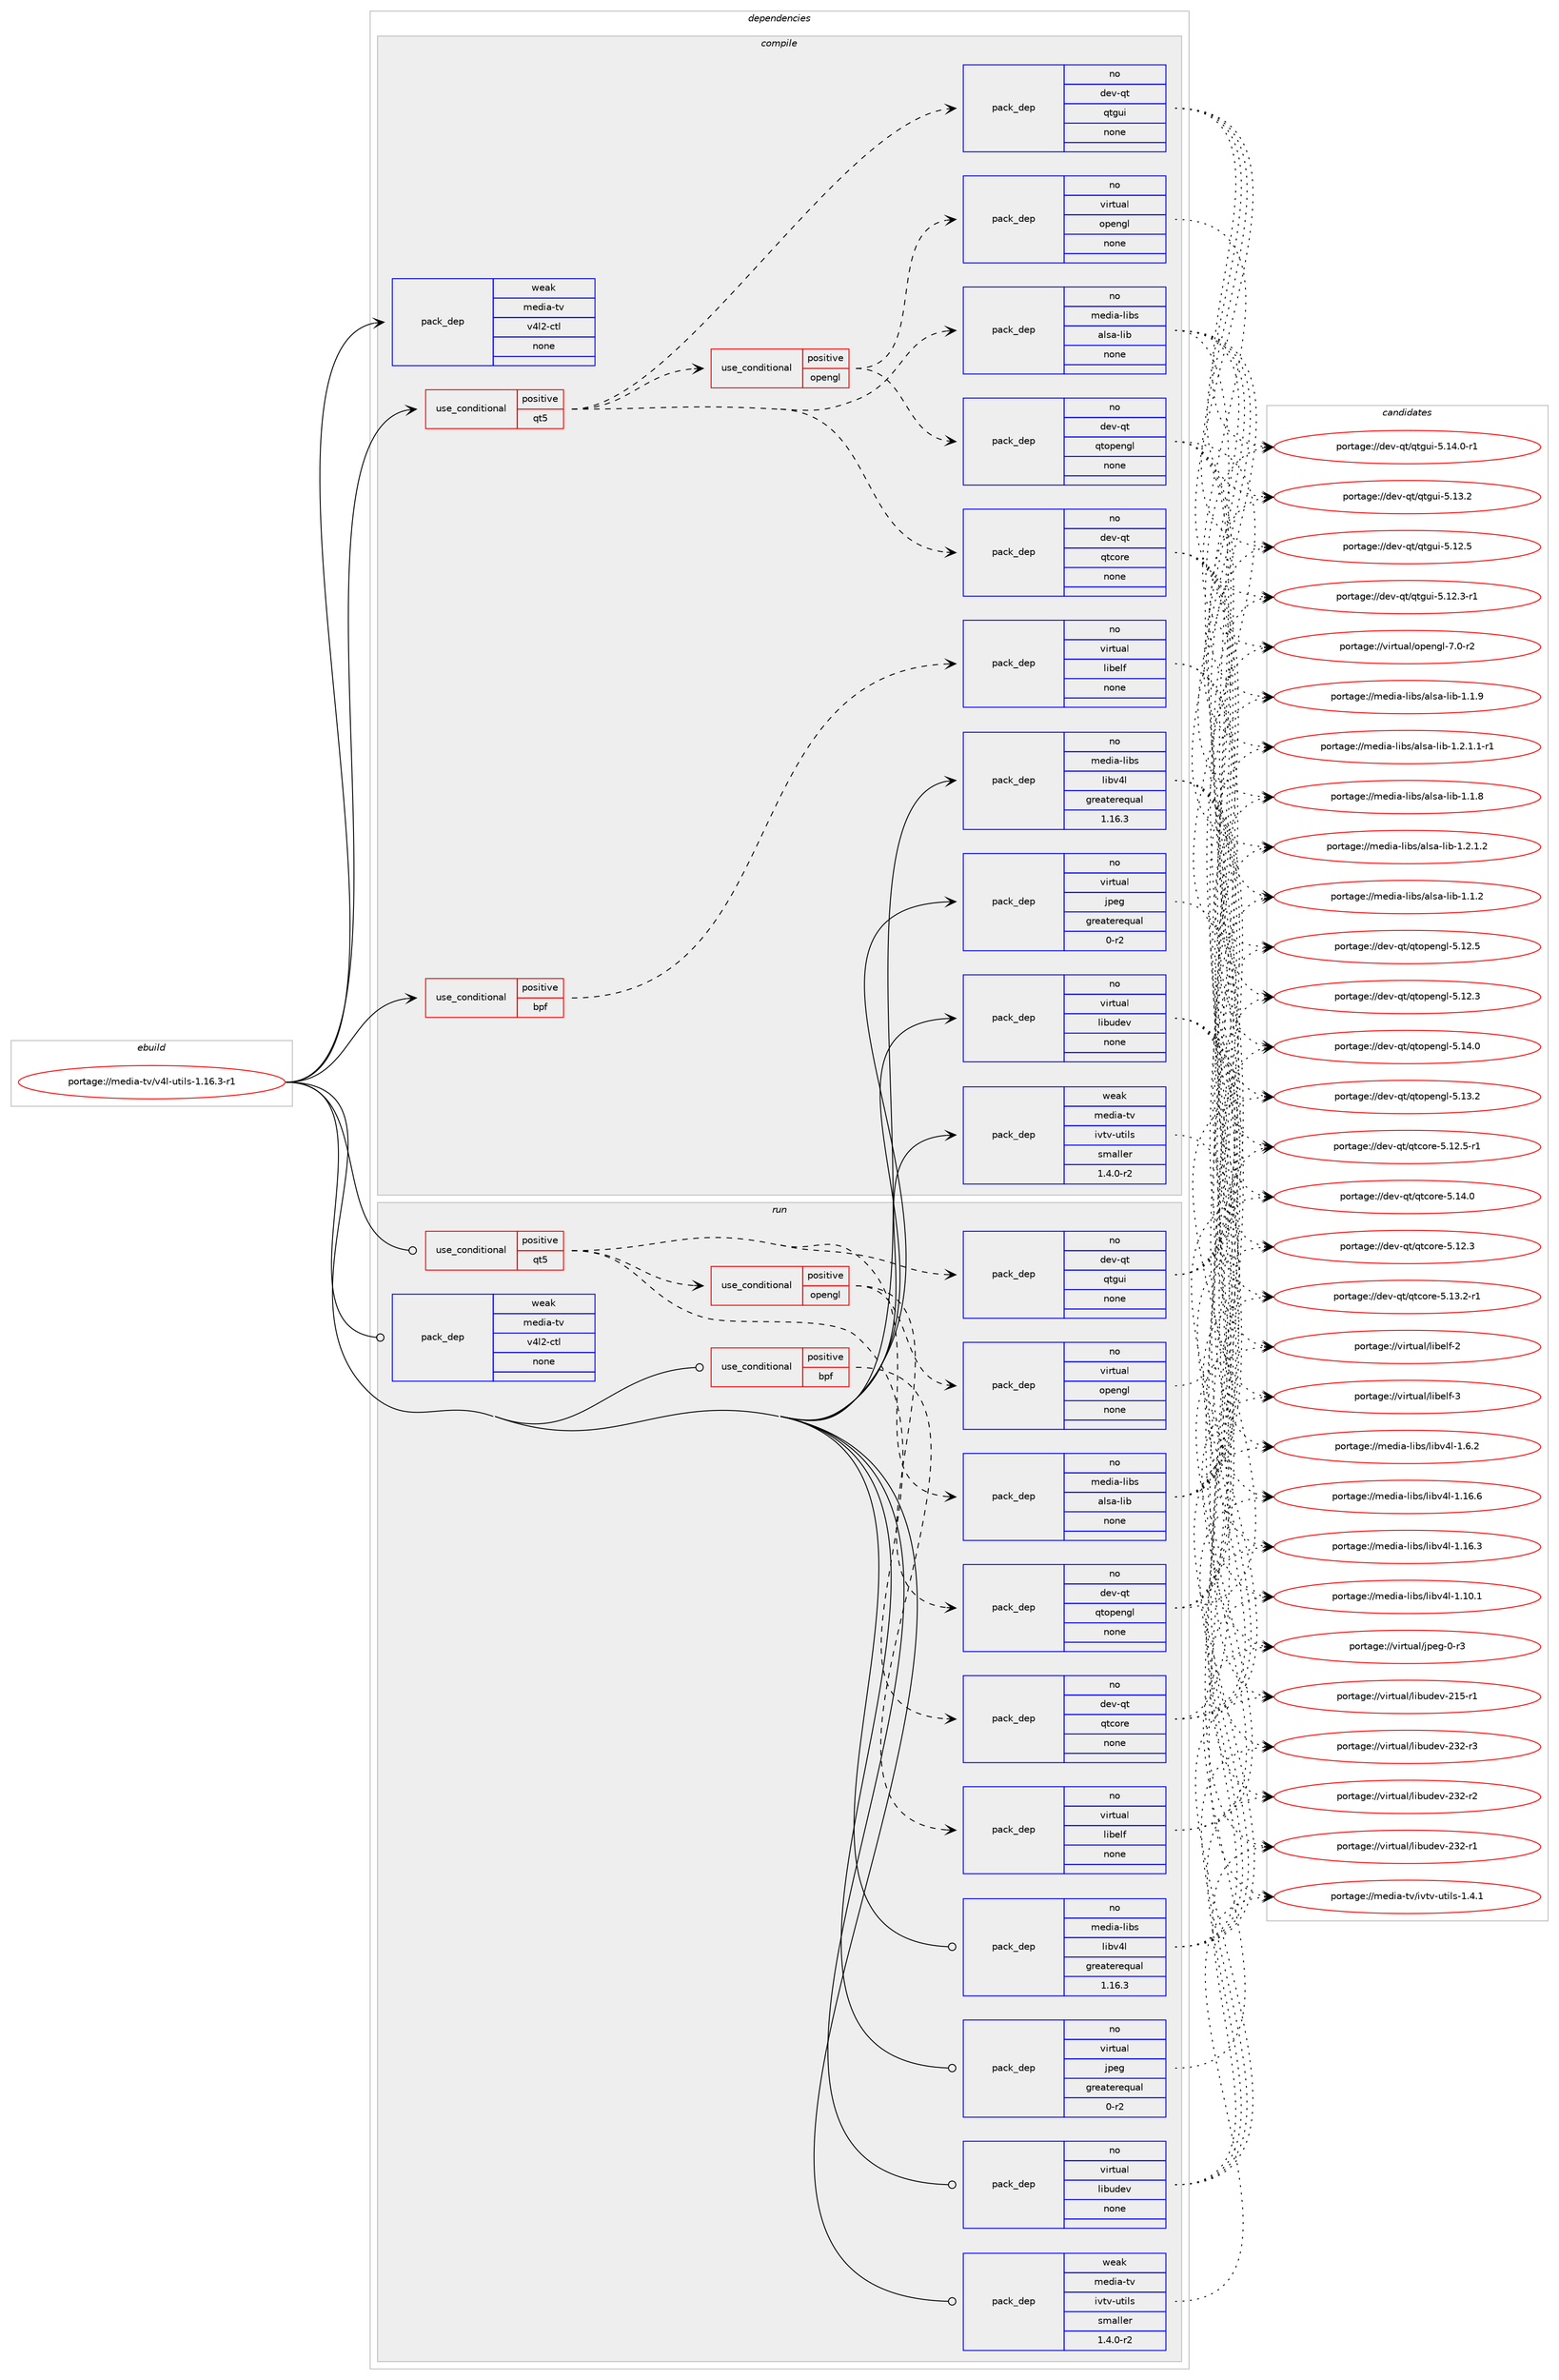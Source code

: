 digraph prolog {

# *************
# Graph options
# *************

newrank=true;
concentrate=true;
compound=true;
graph [rankdir=LR,fontname=Helvetica,fontsize=10,ranksep=1.5];#, ranksep=2.5, nodesep=0.2];
edge  [arrowhead=vee];
node  [fontname=Helvetica,fontsize=10];

# **********
# The ebuild
# **********

subgraph cluster_leftcol {
color=gray;
label=<<i>ebuild</i>>;
id [label="portage://media-tv/v4l-utils-1.16.3-r1", color=red, width=4, href="../media-tv/v4l-utils-1.16.3-r1.svg"];
}

# ****************
# The dependencies
# ****************

subgraph cluster_midcol {
color=gray;
label=<<i>dependencies</i>>;
subgraph cluster_compile {
fillcolor="#eeeeee";
style=filled;
label=<<i>compile</i>>;
subgraph cond40722 {
dependency181751 [label=<<TABLE BORDER="0" CELLBORDER="1" CELLSPACING="0" CELLPADDING="4"><TR><TD ROWSPAN="3" CELLPADDING="10">use_conditional</TD></TR><TR><TD>positive</TD></TR><TR><TD>bpf</TD></TR></TABLE>>, shape=none, color=red];
subgraph pack138183 {
dependency181752 [label=<<TABLE BORDER="0" CELLBORDER="1" CELLSPACING="0" CELLPADDING="4" WIDTH="220"><TR><TD ROWSPAN="6" CELLPADDING="30">pack_dep</TD></TR><TR><TD WIDTH="110">no</TD></TR><TR><TD>virtual</TD></TR><TR><TD>libelf</TD></TR><TR><TD>none</TD></TR><TR><TD></TD></TR></TABLE>>, shape=none, color=blue];
}
dependency181751:e -> dependency181752:w [weight=20,style="dashed",arrowhead="vee"];
}
id:e -> dependency181751:w [weight=20,style="solid",arrowhead="vee"];
subgraph cond40723 {
dependency181753 [label=<<TABLE BORDER="0" CELLBORDER="1" CELLSPACING="0" CELLPADDING="4"><TR><TD ROWSPAN="3" CELLPADDING="10">use_conditional</TD></TR><TR><TD>positive</TD></TR><TR><TD>qt5</TD></TR></TABLE>>, shape=none, color=red];
subgraph pack138184 {
dependency181754 [label=<<TABLE BORDER="0" CELLBORDER="1" CELLSPACING="0" CELLPADDING="4" WIDTH="220"><TR><TD ROWSPAN="6" CELLPADDING="30">pack_dep</TD></TR><TR><TD WIDTH="110">no</TD></TR><TR><TD>dev-qt</TD></TR><TR><TD>qtcore</TD></TR><TR><TD>none</TD></TR><TR><TD></TD></TR></TABLE>>, shape=none, color=blue];
}
dependency181753:e -> dependency181754:w [weight=20,style="dashed",arrowhead="vee"];
subgraph pack138185 {
dependency181755 [label=<<TABLE BORDER="0" CELLBORDER="1" CELLSPACING="0" CELLPADDING="4" WIDTH="220"><TR><TD ROWSPAN="6" CELLPADDING="30">pack_dep</TD></TR><TR><TD WIDTH="110">no</TD></TR><TR><TD>dev-qt</TD></TR><TR><TD>qtgui</TD></TR><TR><TD>none</TD></TR><TR><TD></TD></TR></TABLE>>, shape=none, color=blue];
}
dependency181753:e -> dependency181755:w [weight=20,style="dashed",arrowhead="vee"];
subgraph cond40724 {
dependency181756 [label=<<TABLE BORDER="0" CELLBORDER="1" CELLSPACING="0" CELLPADDING="4"><TR><TD ROWSPAN="3" CELLPADDING="10">use_conditional</TD></TR><TR><TD>positive</TD></TR><TR><TD>opengl</TD></TR></TABLE>>, shape=none, color=red];
subgraph pack138186 {
dependency181757 [label=<<TABLE BORDER="0" CELLBORDER="1" CELLSPACING="0" CELLPADDING="4" WIDTH="220"><TR><TD ROWSPAN="6" CELLPADDING="30">pack_dep</TD></TR><TR><TD WIDTH="110">no</TD></TR><TR><TD>dev-qt</TD></TR><TR><TD>qtopengl</TD></TR><TR><TD>none</TD></TR><TR><TD></TD></TR></TABLE>>, shape=none, color=blue];
}
dependency181756:e -> dependency181757:w [weight=20,style="dashed",arrowhead="vee"];
subgraph pack138187 {
dependency181758 [label=<<TABLE BORDER="0" CELLBORDER="1" CELLSPACING="0" CELLPADDING="4" WIDTH="220"><TR><TD ROWSPAN="6" CELLPADDING="30">pack_dep</TD></TR><TR><TD WIDTH="110">no</TD></TR><TR><TD>virtual</TD></TR><TR><TD>opengl</TD></TR><TR><TD>none</TD></TR><TR><TD></TD></TR></TABLE>>, shape=none, color=blue];
}
dependency181756:e -> dependency181758:w [weight=20,style="dashed",arrowhead="vee"];
}
dependency181753:e -> dependency181756:w [weight=20,style="dashed",arrowhead="vee"];
subgraph pack138188 {
dependency181759 [label=<<TABLE BORDER="0" CELLBORDER="1" CELLSPACING="0" CELLPADDING="4" WIDTH="220"><TR><TD ROWSPAN="6" CELLPADDING="30">pack_dep</TD></TR><TR><TD WIDTH="110">no</TD></TR><TR><TD>media-libs</TD></TR><TR><TD>alsa-lib</TD></TR><TR><TD>none</TD></TR><TR><TD></TD></TR></TABLE>>, shape=none, color=blue];
}
dependency181753:e -> dependency181759:w [weight=20,style="dashed",arrowhead="vee"];
}
id:e -> dependency181753:w [weight=20,style="solid",arrowhead="vee"];
subgraph pack138189 {
dependency181760 [label=<<TABLE BORDER="0" CELLBORDER="1" CELLSPACING="0" CELLPADDING="4" WIDTH="220"><TR><TD ROWSPAN="6" CELLPADDING="30">pack_dep</TD></TR><TR><TD WIDTH="110">no</TD></TR><TR><TD>media-libs</TD></TR><TR><TD>libv4l</TD></TR><TR><TD>greaterequal</TD></TR><TR><TD>1.16.3</TD></TR></TABLE>>, shape=none, color=blue];
}
id:e -> dependency181760:w [weight=20,style="solid",arrowhead="vee"];
subgraph pack138190 {
dependency181761 [label=<<TABLE BORDER="0" CELLBORDER="1" CELLSPACING="0" CELLPADDING="4" WIDTH="220"><TR><TD ROWSPAN="6" CELLPADDING="30">pack_dep</TD></TR><TR><TD WIDTH="110">no</TD></TR><TR><TD>virtual</TD></TR><TR><TD>jpeg</TD></TR><TR><TD>greaterequal</TD></TR><TR><TD>0-r2</TD></TR></TABLE>>, shape=none, color=blue];
}
id:e -> dependency181761:w [weight=20,style="solid",arrowhead="vee"];
subgraph pack138191 {
dependency181762 [label=<<TABLE BORDER="0" CELLBORDER="1" CELLSPACING="0" CELLPADDING="4" WIDTH="220"><TR><TD ROWSPAN="6" CELLPADDING="30">pack_dep</TD></TR><TR><TD WIDTH="110">no</TD></TR><TR><TD>virtual</TD></TR><TR><TD>libudev</TD></TR><TR><TD>none</TD></TR><TR><TD></TD></TR></TABLE>>, shape=none, color=blue];
}
id:e -> dependency181762:w [weight=20,style="solid",arrowhead="vee"];
subgraph pack138192 {
dependency181763 [label=<<TABLE BORDER="0" CELLBORDER="1" CELLSPACING="0" CELLPADDING="4" WIDTH="220"><TR><TD ROWSPAN="6" CELLPADDING="30">pack_dep</TD></TR><TR><TD WIDTH="110">weak</TD></TR><TR><TD>media-tv</TD></TR><TR><TD>ivtv-utils</TD></TR><TR><TD>smaller</TD></TR><TR><TD>1.4.0-r2</TD></TR></TABLE>>, shape=none, color=blue];
}
id:e -> dependency181763:w [weight=20,style="solid",arrowhead="vee"];
subgraph pack138193 {
dependency181764 [label=<<TABLE BORDER="0" CELLBORDER="1" CELLSPACING="0" CELLPADDING="4" WIDTH="220"><TR><TD ROWSPAN="6" CELLPADDING="30">pack_dep</TD></TR><TR><TD WIDTH="110">weak</TD></TR><TR><TD>media-tv</TD></TR><TR><TD>v4l2-ctl</TD></TR><TR><TD>none</TD></TR><TR><TD></TD></TR></TABLE>>, shape=none, color=blue];
}
id:e -> dependency181764:w [weight=20,style="solid",arrowhead="vee"];
}
subgraph cluster_compileandrun {
fillcolor="#eeeeee";
style=filled;
label=<<i>compile and run</i>>;
}
subgraph cluster_run {
fillcolor="#eeeeee";
style=filled;
label=<<i>run</i>>;
subgraph cond40725 {
dependency181765 [label=<<TABLE BORDER="0" CELLBORDER="1" CELLSPACING="0" CELLPADDING="4"><TR><TD ROWSPAN="3" CELLPADDING="10">use_conditional</TD></TR><TR><TD>positive</TD></TR><TR><TD>bpf</TD></TR></TABLE>>, shape=none, color=red];
subgraph pack138194 {
dependency181766 [label=<<TABLE BORDER="0" CELLBORDER="1" CELLSPACING="0" CELLPADDING="4" WIDTH="220"><TR><TD ROWSPAN="6" CELLPADDING="30">pack_dep</TD></TR><TR><TD WIDTH="110">no</TD></TR><TR><TD>virtual</TD></TR><TR><TD>libelf</TD></TR><TR><TD>none</TD></TR><TR><TD></TD></TR></TABLE>>, shape=none, color=blue];
}
dependency181765:e -> dependency181766:w [weight=20,style="dashed",arrowhead="vee"];
}
id:e -> dependency181765:w [weight=20,style="solid",arrowhead="odot"];
subgraph cond40726 {
dependency181767 [label=<<TABLE BORDER="0" CELLBORDER="1" CELLSPACING="0" CELLPADDING="4"><TR><TD ROWSPAN="3" CELLPADDING="10">use_conditional</TD></TR><TR><TD>positive</TD></TR><TR><TD>qt5</TD></TR></TABLE>>, shape=none, color=red];
subgraph pack138195 {
dependency181768 [label=<<TABLE BORDER="0" CELLBORDER="1" CELLSPACING="0" CELLPADDING="4" WIDTH="220"><TR><TD ROWSPAN="6" CELLPADDING="30">pack_dep</TD></TR><TR><TD WIDTH="110">no</TD></TR><TR><TD>dev-qt</TD></TR><TR><TD>qtcore</TD></TR><TR><TD>none</TD></TR><TR><TD></TD></TR></TABLE>>, shape=none, color=blue];
}
dependency181767:e -> dependency181768:w [weight=20,style="dashed",arrowhead="vee"];
subgraph pack138196 {
dependency181769 [label=<<TABLE BORDER="0" CELLBORDER="1" CELLSPACING="0" CELLPADDING="4" WIDTH="220"><TR><TD ROWSPAN="6" CELLPADDING="30">pack_dep</TD></TR><TR><TD WIDTH="110">no</TD></TR><TR><TD>dev-qt</TD></TR><TR><TD>qtgui</TD></TR><TR><TD>none</TD></TR><TR><TD></TD></TR></TABLE>>, shape=none, color=blue];
}
dependency181767:e -> dependency181769:w [weight=20,style="dashed",arrowhead="vee"];
subgraph cond40727 {
dependency181770 [label=<<TABLE BORDER="0" CELLBORDER="1" CELLSPACING="0" CELLPADDING="4"><TR><TD ROWSPAN="3" CELLPADDING="10">use_conditional</TD></TR><TR><TD>positive</TD></TR><TR><TD>opengl</TD></TR></TABLE>>, shape=none, color=red];
subgraph pack138197 {
dependency181771 [label=<<TABLE BORDER="0" CELLBORDER="1" CELLSPACING="0" CELLPADDING="4" WIDTH="220"><TR><TD ROWSPAN="6" CELLPADDING="30">pack_dep</TD></TR><TR><TD WIDTH="110">no</TD></TR><TR><TD>dev-qt</TD></TR><TR><TD>qtopengl</TD></TR><TR><TD>none</TD></TR><TR><TD></TD></TR></TABLE>>, shape=none, color=blue];
}
dependency181770:e -> dependency181771:w [weight=20,style="dashed",arrowhead="vee"];
subgraph pack138198 {
dependency181772 [label=<<TABLE BORDER="0" CELLBORDER="1" CELLSPACING="0" CELLPADDING="4" WIDTH="220"><TR><TD ROWSPAN="6" CELLPADDING="30">pack_dep</TD></TR><TR><TD WIDTH="110">no</TD></TR><TR><TD>virtual</TD></TR><TR><TD>opengl</TD></TR><TR><TD>none</TD></TR><TR><TD></TD></TR></TABLE>>, shape=none, color=blue];
}
dependency181770:e -> dependency181772:w [weight=20,style="dashed",arrowhead="vee"];
}
dependency181767:e -> dependency181770:w [weight=20,style="dashed",arrowhead="vee"];
subgraph pack138199 {
dependency181773 [label=<<TABLE BORDER="0" CELLBORDER="1" CELLSPACING="0" CELLPADDING="4" WIDTH="220"><TR><TD ROWSPAN="6" CELLPADDING="30">pack_dep</TD></TR><TR><TD WIDTH="110">no</TD></TR><TR><TD>media-libs</TD></TR><TR><TD>alsa-lib</TD></TR><TR><TD>none</TD></TR><TR><TD></TD></TR></TABLE>>, shape=none, color=blue];
}
dependency181767:e -> dependency181773:w [weight=20,style="dashed",arrowhead="vee"];
}
id:e -> dependency181767:w [weight=20,style="solid",arrowhead="odot"];
subgraph pack138200 {
dependency181774 [label=<<TABLE BORDER="0" CELLBORDER="1" CELLSPACING="0" CELLPADDING="4" WIDTH="220"><TR><TD ROWSPAN="6" CELLPADDING="30">pack_dep</TD></TR><TR><TD WIDTH="110">no</TD></TR><TR><TD>media-libs</TD></TR><TR><TD>libv4l</TD></TR><TR><TD>greaterequal</TD></TR><TR><TD>1.16.3</TD></TR></TABLE>>, shape=none, color=blue];
}
id:e -> dependency181774:w [weight=20,style="solid",arrowhead="odot"];
subgraph pack138201 {
dependency181775 [label=<<TABLE BORDER="0" CELLBORDER="1" CELLSPACING="0" CELLPADDING="4" WIDTH="220"><TR><TD ROWSPAN="6" CELLPADDING="30">pack_dep</TD></TR><TR><TD WIDTH="110">no</TD></TR><TR><TD>virtual</TD></TR><TR><TD>jpeg</TD></TR><TR><TD>greaterequal</TD></TR><TR><TD>0-r2</TD></TR></TABLE>>, shape=none, color=blue];
}
id:e -> dependency181775:w [weight=20,style="solid",arrowhead="odot"];
subgraph pack138202 {
dependency181776 [label=<<TABLE BORDER="0" CELLBORDER="1" CELLSPACING="0" CELLPADDING="4" WIDTH="220"><TR><TD ROWSPAN="6" CELLPADDING="30">pack_dep</TD></TR><TR><TD WIDTH="110">no</TD></TR><TR><TD>virtual</TD></TR><TR><TD>libudev</TD></TR><TR><TD>none</TD></TR><TR><TD></TD></TR></TABLE>>, shape=none, color=blue];
}
id:e -> dependency181776:w [weight=20,style="solid",arrowhead="odot"];
subgraph pack138203 {
dependency181777 [label=<<TABLE BORDER="0" CELLBORDER="1" CELLSPACING="0" CELLPADDING="4" WIDTH="220"><TR><TD ROWSPAN="6" CELLPADDING="30">pack_dep</TD></TR><TR><TD WIDTH="110">weak</TD></TR><TR><TD>media-tv</TD></TR><TR><TD>ivtv-utils</TD></TR><TR><TD>smaller</TD></TR><TR><TD>1.4.0-r2</TD></TR></TABLE>>, shape=none, color=blue];
}
id:e -> dependency181777:w [weight=20,style="solid",arrowhead="odot"];
subgraph pack138204 {
dependency181778 [label=<<TABLE BORDER="0" CELLBORDER="1" CELLSPACING="0" CELLPADDING="4" WIDTH="220"><TR><TD ROWSPAN="6" CELLPADDING="30">pack_dep</TD></TR><TR><TD WIDTH="110">weak</TD></TR><TR><TD>media-tv</TD></TR><TR><TD>v4l2-ctl</TD></TR><TR><TD>none</TD></TR><TR><TD></TD></TR></TABLE>>, shape=none, color=blue];
}
id:e -> dependency181778:w [weight=20,style="solid",arrowhead="odot"];
}
}

# **************
# The candidates
# **************

subgraph cluster_choices {
rank=same;
color=gray;
label=<<i>candidates</i>>;

subgraph choice138183 {
color=black;
nodesep=1;
choice1181051141161179710847108105981011081024551 [label="portage://virtual/libelf-3", color=red, width=4,href="../virtual/libelf-3.svg"];
choice1181051141161179710847108105981011081024550 [label="portage://virtual/libelf-2", color=red, width=4,href="../virtual/libelf-2.svg"];
dependency181752:e -> choice1181051141161179710847108105981011081024551:w [style=dotted,weight="100"];
dependency181752:e -> choice1181051141161179710847108105981011081024550:w [style=dotted,weight="100"];
}
subgraph choice138184 {
color=black;
nodesep=1;
choice10010111845113116471131169911111410145534649524648 [label="portage://dev-qt/qtcore-5.14.0", color=red, width=4,href="../dev-qt/qtcore-5.14.0.svg"];
choice100101118451131164711311699111114101455346495146504511449 [label="portage://dev-qt/qtcore-5.13.2-r1", color=red, width=4,href="../dev-qt/qtcore-5.13.2-r1.svg"];
choice100101118451131164711311699111114101455346495046534511449 [label="portage://dev-qt/qtcore-5.12.5-r1", color=red, width=4,href="../dev-qt/qtcore-5.12.5-r1.svg"];
choice10010111845113116471131169911111410145534649504651 [label="portage://dev-qt/qtcore-5.12.3", color=red, width=4,href="../dev-qt/qtcore-5.12.3.svg"];
dependency181754:e -> choice10010111845113116471131169911111410145534649524648:w [style=dotted,weight="100"];
dependency181754:e -> choice100101118451131164711311699111114101455346495146504511449:w [style=dotted,weight="100"];
dependency181754:e -> choice100101118451131164711311699111114101455346495046534511449:w [style=dotted,weight="100"];
dependency181754:e -> choice10010111845113116471131169911111410145534649504651:w [style=dotted,weight="100"];
}
subgraph choice138185 {
color=black;
nodesep=1;
choice1001011184511311647113116103117105455346495246484511449 [label="portage://dev-qt/qtgui-5.14.0-r1", color=red, width=4,href="../dev-qt/qtgui-5.14.0-r1.svg"];
choice100101118451131164711311610311710545534649514650 [label="portage://dev-qt/qtgui-5.13.2", color=red, width=4,href="../dev-qt/qtgui-5.13.2.svg"];
choice100101118451131164711311610311710545534649504653 [label="portage://dev-qt/qtgui-5.12.5", color=red, width=4,href="../dev-qt/qtgui-5.12.5.svg"];
choice1001011184511311647113116103117105455346495046514511449 [label="portage://dev-qt/qtgui-5.12.3-r1", color=red, width=4,href="../dev-qt/qtgui-5.12.3-r1.svg"];
dependency181755:e -> choice1001011184511311647113116103117105455346495246484511449:w [style=dotted,weight="100"];
dependency181755:e -> choice100101118451131164711311610311710545534649514650:w [style=dotted,weight="100"];
dependency181755:e -> choice100101118451131164711311610311710545534649504653:w [style=dotted,weight="100"];
dependency181755:e -> choice1001011184511311647113116103117105455346495046514511449:w [style=dotted,weight="100"];
}
subgraph choice138186 {
color=black;
nodesep=1;
choice100101118451131164711311611111210111010310845534649524648 [label="portage://dev-qt/qtopengl-5.14.0", color=red, width=4,href="../dev-qt/qtopengl-5.14.0.svg"];
choice100101118451131164711311611111210111010310845534649514650 [label="portage://dev-qt/qtopengl-5.13.2", color=red, width=4,href="../dev-qt/qtopengl-5.13.2.svg"];
choice100101118451131164711311611111210111010310845534649504653 [label="portage://dev-qt/qtopengl-5.12.5", color=red, width=4,href="../dev-qt/qtopengl-5.12.5.svg"];
choice100101118451131164711311611111210111010310845534649504651 [label="portage://dev-qt/qtopengl-5.12.3", color=red, width=4,href="../dev-qt/qtopengl-5.12.3.svg"];
dependency181757:e -> choice100101118451131164711311611111210111010310845534649524648:w [style=dotted,weight="100"];
dependency181757:e -> choice100101118451131164711311611111210111010310845534649514650:w [style=dotted,weight="100"];
dependency181757:e -> choice100101118451131164711311611111210111010310845534649504653:w [style=dotted,weight="100"];
dependency181757:e -> choice100101118451131164711311611111210111010310845534649504651:w [style=dotted,weight="100"];
}
subgraph choice138187 {
color=black;
nodesep=1;
choice1181051141161179710847111112101110103108455546484511450 [label="portage://virtual/opengl-7.0-r2", color=red, width=4,href="../virtual/opengl-7.0-r2.svg"];
dependency181758:e -> choice1181051141161179710847111112101110103108455546484511450:w [style=dotted,weight="100"];
}
subgraph choice138188 {
color=black;
nodesep=1;
choice10910110010597451081059811547971081159745108105984549465046494650 [label="portage://media-libs/alsa-lib-1.2.1.2", color=red, width=4,href="../media-libs/alsa-lib-1.2.1.2.svg"];
choice109101100105974510810598115479710811597451081059845494650464946494511449 [label="portage://media-libs/alsa-lib-1.2.1.1-r1", color=red, width=4,href="../media-libs/alsa-lib-1.2.1.1-r1.svg"];
choice1091011001059745108105981154797108115974510810598454946494657 [label="portage://media-libs/alsa-lib-1.1.9", color=red, width=4,href="../media-libs/alsa-lib-1.1.9.svg"];
choice1091011001059745108105981154797108115974510810598454946494656 [label="portage://media-libs/alsa-lib-1.1.8", color=red, width=4,href="../media-libs/alsa-lib-1.1.8.svg"];
choice1091011001059745108105981154797108115974510810598454946494650 [label="portage://media-libs/alsa-lib-1.1.2", color=red, width=4,href="../media-libs/alsa-lib-1.1.2.svg"];
dependency181759:e -> choice10910110010597451081059811547971081159745108105984549465046494650:w [style=dotted,weight="100"];
dependency181759:e -> choice109101100105974510810598115479710811597451081059845494650464946494511449:w [style=dotted,weight="100"];
dependency181759:e -> choice1091011001059745108105981154797108115974510810598454946494657:w [style=dotted,weight="100"];
dependency181759:e -> choice1091011001059745108105981154797108115974510810598454946494656:w [style=dotted,weight="100"];
dependency181759:e -> choice1091011001059745108105981154797108115974510810598454946494650:w [style=dotted,weight="100"];
}
subgraph choice138189 {
color=black;
nodesep=1;
choice109101100105974510810598115471081059811852108454946544650 [label="portage://media-libs/libv4l-1.6.2", color=red, width=4,href="../media-libs/libv4l-1.6.2.svg"];
choice10910110010597451081059811547108105981185210845494649544654 [label="portage://media-libs/libv4l-1.16.6", color=red, width=4,href="../media-libs/libv4l-1.16.6.svg"];
choice10910110010597451081059811547108105981185210845494649544651 [label="portage://media-libs/libv4l-1.16.3", color=red, width=4,href="../media-libs/libv4l-1.16.3.svg"];
choice10910110010597451081059811547108105981185210845494649484649 [label="portage://media-libs/libv4l-1.10.1", color=red, width=4,href="../media-libs/libv4l-1.10.1.svg"];
dependency181760:e -> choice109101100105974510810598115471081059811852108454946544650:w [style=dotted,weight="100"];
dependency181760:e -> choice10910110010597451081059811547108105981185210845494649544654:w [style=dotted,weight="100"];
dependency181760:e -> choice10910110010597451081059811547108105981185210845494649544651:w [style=dotted,weight="100"];
dependency181760:e -> choice10910110010597451081059811547108105981185210845494649484649:w [style=dotted,weight="100"];
}
subgraph choice138190 {
color=black;
nodesep=1;
choice118105114116117971084710611210110345484511451 [label="portage://virtual/jpeg-0-r3", color=red, width=4,href="../virtual/jpeg-0-r3.svg"];
dependency181761:e -> choice118105114116117971084710611210110345484511451:w [style=dotted,weight="100"];
}
subgraph choice138191 {
color=black;
nodesep=1;
choice118105114116117971084710810598117100101118455051504511451 [label="portage://virtual/libudev-232-r3", color=red, width=4,href="../virtual/libudev-232-r3.svg"];
choice118105114116117971084710810598117100101118455051504511450 [label="portage://virtual/libudev-232-r2", color=red, width=4,href="../virtual/libudev-232-r2.svg"];
choice118105114116117971084710810598117100101118455051504511449 [label="portage://virtual/libudev-232-r1", color=red, width=4,href="../virtual/libudev-232-r1.svg"];
choice118105114116117971084710810598117100101118455049534511449 [label="portage://virtual/libudev-215-r1", color=red, width=4,href="../virtual/libudev-215-r1.svg"];
dependency181762:e -> choice118105114116117971084710810598117100101118455051504511451:w [style=dotted,weight="100"];
dependency181762:e -> choice118105114116117971084710810598117100101118455051504511450:w [style=dotted,weight="100"];
dependency181762:e -> choice118105114116117971084710810598117100101118455051504511449:w [style=dotted,weight="100"];
dependency181762:e -> choice118105114116117971084710810598117100101118455049534511449:w [style=dotted,weight="100"];
}
subgraph choice138192 {
color=black;
nodesep=1;
choice10910110010597451161184710511811611845117116105108115454946524649 [label="portage://media-tv/ivtv-utils-1.4.1", color=red, width=4,href="../media-tv/ivtv-utils-1.4.1.svg"];
dependency181763:e -> choice10910110010597451161184710511811611845117116105108115454946524649:w [style=dotted,weight="100"];
}
subgraph choice138193 {
color=black;
nodesep=1;
}
subgraph choice138194 {
color=black;
nodesep=1;
choice1181051141161179710847108105981011081024551 [label="portage://virtual/libelf-3", color=red, width=4,href="../virtual/libelf-3.svg"];
choice1181051141161179710847108105981011081024550 [label="portage://virtual/libelf-2", color=red, width=4,href="../virtual/libelf-2.svg"];
dependency181766:e -> choice1181051141161179710847108105981011081024551:w [style=dotted,weight="100"];
dependency181766:e -> choice1181051141161179710847108105981011081024550:w [style=dotted,weight="100"];
}
subgraph choice138195 {
color=black;
nodesep=1;
choice10010111845113116471131169911111410145534649524648 [label="portage://dev-qt/qtcore-5.14.0", color=red, width=4,href="../dev-qt/qtcore-5.14.0.svg"];
choice100101118451131164711311699111114101455346495146504511449 [label="portage://dev-qt/qtcore-5.13.2-r1", color=red, width=4,href="../dev-qt/qtcore-5.13.2-r1.svg"];
choice100101118451131164711311699111114101455346495046534511449 [label="portage://dev-qt/qtcore-5.12.5-r1", color=red, width=4,href="../dev-qt/qtcore-5.12.5-r1.svg"];
choice10010111845113116471131169911111410145534649504651 [label="portage://dev-qt/qtcore-5.12.3", color=red, width=4,href="../dev-qt/qtcore-5.12.3.svg"];
dependency181768:e -> choice10010111845113116471131169911111410145534649524648:w [style=dotted,weight="100"];
dependency181768:e -> choice100101118451131164711311699111114101455346495146504511449:w [style=dotted,weight="100"];
dependency181768:e -> choice100101118451131164711311699111114101455346495046534511449:w [style=dotted,weight="100"];
dependency181768:e -> choice10010111845113116471131169911111410145534649504651:w [style=dotted,weight="100"];
}
subgraph choice138196 {
color=black;
nodesep=1;
choice1001011184511311647113116103117105455346495246484511449 [label="portage://dev-qt/qtgui-5.14.0-r1", color=red, width=4,href="../dev-qt/qtgui-5.14.0-r1.svg"];
choice100101118451131164711311610311710545534649514650 [label="portage://dev-qt/qtgui-5.13.2", color=red, width=4,href="../dev-qt/qtgui-5.13.2.svg"];
choice100101118451131164711311610311710545534649504653 [label="portage://dev-qt/qtgui-5.12.5", color=red, width=4,href="../dev-qt/qtgui-5.12.5.svg"];
choice1001011184511311647113116103117105455346495046514511449 [label="portage://dev-qt/qtgui-5.12.3-r1", color=red, width=4,href="../dev-qt/qtgui-5.12.3-r1.svg"];
dependency181769:e -> choice1001011184511311647113116103117105455346495246484511449:w [style=dotted,weight="100"];
dependency181769:e -> choice100101118451131164711311610311710545534649514650:w [style=dotted,weight="100"];
dependency181769:e -> choice100101118451131164711311610311710545534649504653:w [style=dotted,weight="100"];
dependency181769:e -> choice1001011184511311647113116103117105455346495046514511449:w [style=dotted,weight="100"];
}
subgraph choice138197 {
color=black;
nodesep=1;
choice100101118451131164711311611111210111010310845534649524648 [label="portage://dev-qt/qtopengl-5.14.0", color=red, width=4,href="../dev-qt/qtopengl-5.14.0.svg"];
choice100101118451131164711311611111210111010310845534649514650 [label="portage://dev-qt/qtopengl-5.13.2", color=red, width=4,href="../dev-qt/qtopengl-5.13.2.svg"];
choice100101118451131164711311611111210111010310845534649504653 [label="portage://dev-qt/qtopengl-5.12.5", color=red, width=4,href="../dev-qt/qtopengl-5.12.5.svg"];
choice100101118451131164711311611111210111010310845534649504651 [label="portage://dev-qt/qtopengl-5.12.3", color=red, width=4,href="../dev-qt/qtopengl-5.12.3.svg"];
dependency181771:e -> choice100101118451131164711311611111210111010310845534649524648:w [style=dotted,weight="100"];
dependency181771:e -> choice100101118451131164711311611111210111010310845534649514650:w [style=dotted,weight="100"];
dependency181771:e -> choice100101118451131164711311611111210111010310845534649504653:w [style=dotted,weight="100"];
dependency181771:e -> choice100101118451131164711311611111210111010310845534649504651:w [style=dotted,weight="100"];
}
subgraph choice138198 {
color=black;
nodesep=1;
choice1181051141161179710847111112101110103108455546484511450 [label="portage://virtual/opengl-7.0-r2", color=red, width=4,href="../virtual/opengl-7.0-r2.svg"];
dependency181772:e -> choice1181051141161179710847111112101110103108455546484511450:w [style=dotted,weight="100"];
}
subgraph choice138199 {
color=black;
nodesep=1;
choice10910110010597451081059811547971081159745108105984549465046494650 [label="portage://media-libs/alsa-lib-1.2.1.2", color=red, width=4,href="../media-libs/alsa-lib-1.2.1.2.svg"];
choice109101100105974510810598115479710811597451081059845494650464946494511449 [label="portage://media-libs/alsa-lib-1.2.1.1-r1", color=red, width=4,href="../media-libs/alsa-lib-1.2.1.1-r1.svg"];
choice1091011001059745108105981154797108115974510810598454946494657 [label="portage://media-libs/alsa-lib-1.1.9", color=red, width=4,href="../media-libs/alsa-lib-1.1.9.svg"];
choice1091011001059745108105981154797108115974510810598454946494656 [label="portage://media-libs/alsa-lib-1.1.8", color=red, width=4,href="../media-libs/alsa-lib-1.1.8.svg"];
choice1091011001059745108105981154797108115974510810598454946494650 [label="portage://media-libs/alsa-lib-1.1.2", color=red, width=4,href="../media-libs/alsa-lib-1.1.2.svg"];
dependency181773:e -> choice10910110010597451081059811547971081159745108105984549465046494650:w [style=dotted,weight="100"];
dependency181773:e -> choice109101100105974510810598115479710811597451081059845494650464946494511449:w [style=dotted,weight="100"];
dependency181773:e -> choice1091011001059745108105981154797108115974510810598454946494657:w [style=dotted,weight="100"];
dependency181773:e -> choice1091011001059745108105981154797108115974510810598454946494656:w [style=dotted,weight="100"];
dependency181773:e -> choice1091011001059745108105981154797108115974510810598454946494650:w [style=dotted,weight="100"];
}
subgraph choice138200 {
color=black;
nodesep=1;
choice109101100105974510810598115471081059811852108454946544650 [label="portage://media-libs/libv4l-1.6.2", color=red, width=4,href="../media-libs/libv4l-1.6.2.svg"];
choice10910110010597451081059811547108105981185210845494649544654 [label="portage://media-libs/libv4l-1.16.6", color=red, width=4,href="../media-libs/libv4l-1.16.6.svg"];
choice10910110010597451081059811547108105981185210845494649544651 [label="portage://media-libs/libv4l-1.16.3", color=red, width=4,href="../media-libs/libv4l-1.16.3.svg"];
choice10910110010597451081059811547108105981185210845494649484649 [label="portage://media-libs/libv4l-1.10.1", color=red, width=4,href="../media-libs/libv4l-1.10.1.svg"];
dependency181774:e -> choice109101100105974510810598115471081059811852108454946544650:w [style=dotted,weight="100"];
dependency181774:e -> choice10910110010597451081059811547108105981185210845494649544654:w [style=dotted,weight="100"];
dependency181774:e -> choice10910110010597451081059811547108105981185210845494649544651:w [style=dotted,weight="100"];
dependency181774:e -> choice10910110010597451081059811547108105981185210845494649484649:w [style=dotted,weight="100"];
}
subgraph choice138201 {
color=black;
nodesep=1;
choice118105114116117971084710611210110345484511451 [label="portage://virtual/jpeg-0-r3", color=red, width=4,href="../virtual/jpeg-0-r3.svg"];
dependency181775:e -> choice118105114116117971084710611210110345484511451:w [style=dotted,weight="100"];
}
subgraph choice138202 {
color=black;
nodesep=1;
choice118105114116117971084710810598117100101118455051504511451 [label="portage://virtual/libudev-232-r3", color=red, width=4,href="../virtual/libudev-232-r3.svg"];
choice118105114116117971084710810598117100101118455051504511450 [label="portage://virtual/libudev-232-r2", color=red, width=4,href="../virtual/libudev-232-r2.svg"];
choice118105114116117971084710810598117100101118455051504511449 [label="portage://virtual/libudev-232-r1", color=red, width=4,href="../virtual/libudev-232-r1.svg"];
choice118105114116117971084710810598117100101118455049534511449 [label="portage://virtual/libudev-215-r1", color=red, width=4,href="../virtual/libudev-215-r1.svg"];
dependency181776:e -> choice118105114116117971084710810598117100101118455051504511451:w [style=dotted,weight="100"];
dependency181776:e -> choice118105114116117971084710810598117100101118455051504511450:w [style=dotted,weight="100"];
dependency181776:e -> choice118105114116117971084710810598117100101118455051504511449:w [style=dotted,weight="100"];
dependency181776:e -> choice118105114116117971084710810598117100101118455049534511449:w [style=dotted,weight="100"];
}
subgraph choice138203 {
color=black;
nodesep=1;
choice10910110010597451161184710511811611845117116105108115454946524649 [label="portage://media-tv/ivtv-utils-1.4.1", color=red, width=4,href="../media-tv/ivtv-utils-1.4.1.svg"];
dependency181777:e -> choice10910110010597451161184710511811611845117116105108115454946524649:w [style=dotted,weight="100"];
}
subgraph choice138204 {
color=black;
nodesep=1;
}
}

}

